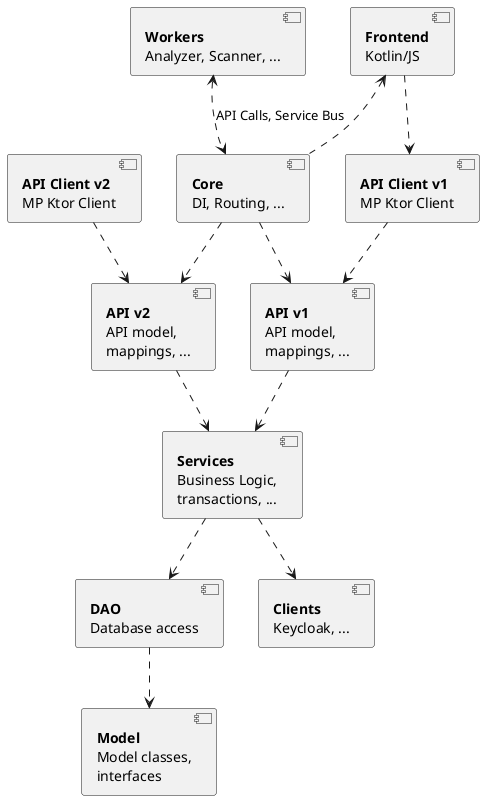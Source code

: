 @startuml

component Core [
<b>Core</b>
DI, Routing, ...
]

component Frontend [
<b>Frontend</b>
Kotlin/JS
]

component ApiV1 [
<b>API v1</b>
API model,
mappings, ...
]

component ApiClientV1 [
<b>API Client v1</b>
MP Ktor Client
]

component ApiV2 [
<b>API v2</b>
API model,
mappings, ...
]

component ApiClientV2 [
<b>API Client v2</b>
MP Ktor Client
]

component Services [
<b>Services</b>
Business Logic,
transactions, ...
]

component Dao [
<b>DAO</b>
Database access
]

component Model [
<b>Model</b>
Model classes,
interfaces
]

component Clients [
<b>Clients</b>
Keycloak, ...
]

component Workers [
<b>Workers</b>
Analyzer, Scanner, ...
]

Workers <..> Core : API Calls, Service Bus
Frontend <.. Core
Core ..> ApiV1
Core ..> ApiV2
Frontend ..> ApiClientV1
ApiClientV1 ..> ApiV1
ApiClientV2 ..> ApiV2
ApiV1 ..> Services
ApiV2 ..> Services
Services ..> Dao
Services ..> Clients
Dao ..> Model

@enduml
